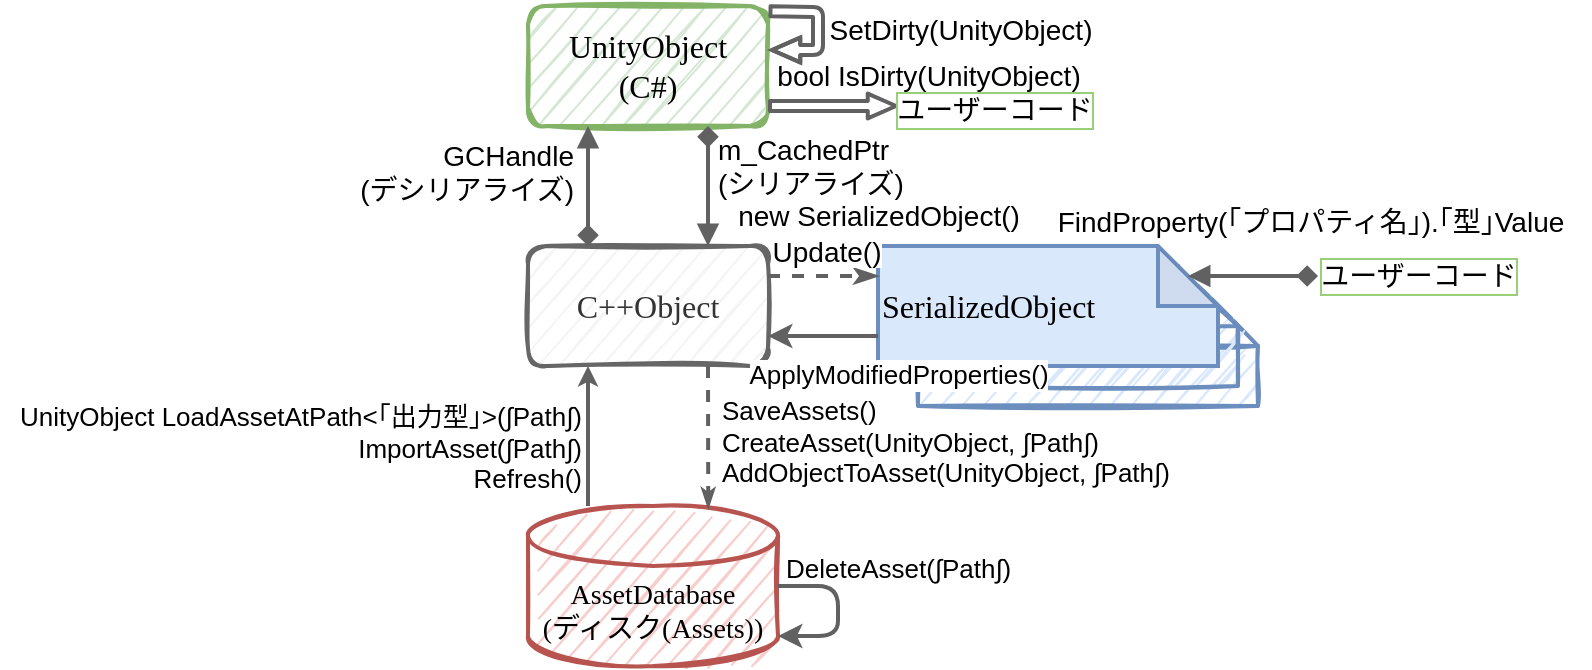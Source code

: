 <mxfile version="20.2.3" type="device" pages="3"><diagram id="c6NIqjE_sVigoFiQtTPQ" name="ページ1"><mxGraphModel dx="981" dy="597" grid="1" gridSize="10" guides="1" tooltips="1" connect="1" arrows="1" fold="1" page="1" pageScale="1" pageWidth="1169" pageHeight="827" math="0" shadow="0"><root><mxCell id="0"/><mxCell id="1" parent="0"/><mxCell id="6EML6F7lay4W3GNQfmNA-23" value="SerializedObject" style="shape=note;whiteSpace=wrap;html=1;backgroundOutline=1;darkOpacity=0.05;rounded=1;shadow=0;sketch=1;fontFamily=UD デジタル 教科書体 NK-B;fontSize=16;fontColor=default;strokeColor=#6c8ebf;strokeWidth=2;fillColor=#dae8fc;align=left;" vertex="1" parent="1"><mxGeometry x="720" y="270" width="170" height="60" as="geometry"/></mxCell><mxCell id="6EML6F7lay4W3GNQfmNA-22" value="SerializedObject" style="shape=note;whiteSpace=wrap;html=1;backgroundOutline=1;darkOpacity=0.05;rounded=1;shadow=0;sketch=1;fontFamily=UD デジタル 教科書体 NK-B;fontSize=16;fontColor=default;strokeColor=#6c8ebf;strokeWidth=2;fillColor=#dae8fc;align=left;" vertex="1" parent="1"><mxGeometry x="710" y="260" width="170" height="60" as="geometry"/></mxCell><mxCell id="6EML6F7lay4W3GNQfmNA-1" value="C++Object" style="rounded=1;whiteSpace=wrap;html=1;fillColor=#f5f5f5;strokeColor=#666666;sketch=1;strokeWidth=2;shadow=0;fontFamily=UD デジタル 教科書体 NK-B;fontSize=16;fontColor=#333333;" vertex="1" parent="1"><mxGeometry x="525" y="250" width="120" height="60" as="geometry"/></mxCell><mxCell id="6EML6F7lay4W3GNQfmNA-12" value="AssetDatabase&lt;br style=&quot;font-size: 14px;&quot;&gt;(ディスク(Assets))" style="shape=cylinder3;whiteSpace=wrap;html=1;boundedLbl=1;backgroundOutline=1;size=15;rounded=1;shadow=0;sketch=1;fontFamily=UD デジタル 教科書体 NK-B;fontSize=14;strokeColor=#b85450;strokeWidth=2;fillColor=#f8cecc;" vertex="1" parent="1"><mxGeometry x="525" y="380" width="125" height="80" as="geometry"/></mxCell><mxCell id="6EML6F7lay4W3GNQfmNA-13" value="&lt;div style=&quot;font-size: 15px;&quot;&gt;&lt;br&gt;&lt;/div&gt;" style="endArrow=classic;html=1;rounded=1;shadow=0;sketch=0;fontFamily=UD デジタル 教科書体 NK-B;fontSize=16;fontColor=default;strokeColor=#616161;strokeWidth=2;align=right;endSize=4.042;entryX=0.25;entryY=1;entryDx=0;entryDy=0;" edge="1" parent="1" target="6EML6F7lay4W3GNQfmNA-1"><mxGeometry width="50" height="50" relative="1" as="geometry"><mxPoint x="555" y="380" as="sourcePoint"/><mxPoint x="620" y="330" as="targetPoint"/></mxGeometry></mxCell><mxCell id="6EML6F7lay4W3GNQfmNA-15" value="UnityObject&lt;br&gt;(C#)" style="rounded=1;whiteSpace=wrap;html=1;sketch=1;strokeWidth=2;shadow=0;fontFamily=UD デジタル 教科書体 NK-B;fontSize=16;fillColor=#d5e8d4;strokeColor=#82b366;" vertex="1" parent="1"><mxGeometry x="525" y="130" width="120" height="60" as="geometry"/></mxCell><mxCell id="6EML6F7lay4W3GNQfmNA-17" value="" style="endArrow=classicThin;dashed=1;html=1;rounded=1;shadow=0;sketch=0;fontFamily=UD デジタル 教科書体 NK-B;fontSize=16;fontColor=default;strokeColor=#616161;strokeWidth=2;startArrow=none;startFill=0;endFill=1;align=center;endSize=4.042;entryX=0.721;entryY=0.013;entryDx=0;entryDy=0;entryPerimeter=0;exitX=0.75;exitY=1;exitDx=0;exitDy=0;" edge="1" parent="1" source="6EML6F7lay4W3GNQfmNA-1" target="6EML6F7lay4W3GNQfmNA-12"><mxGeometry width="50" height="50" relative="1" as="geometry"><mxPoint x="610" y="370" as="sourcePoint"/><mxPoint x="610" y="360" as="targetPoint"/></mxGeometry></mxCell><mxCell id="6EML6F7lay4W3GNQfmNA-20" value="" style="endArrow=block;html=1;rounded=1;shadow=0;sketch=0;fontFamily=UD デジタル 教科書体 NK-B;fontSize=14;fontColor=default;strokeColor=#616161;strokeWidth=2;startArrow=diamond;startFill=1;endFill=1;exitX=0.75;exitY=1;exitDx=0;exitDy=0;entryX=0.75;entryY=0;entryDx=0;entryDy=0;align=right;" edge="1" parent="1" source="6EML6F7lay4W3GNQfmNA-15" target="6EML6F7lay4W3GNQfmNA-1"><mxGeometry width="50" height="50" relative="1" as="geometry"><mxPoint x="555" y="190" as="sourcePoint"/><mxPoint x="555" y="250" as="targetPoint"/></mxGeometry></mxCell><mxCell id="6EML6F7lay4W3GNQfmNA-21" value="" style="endArrow=block;html=1;rounded=1;shadow=0;sketch=0;fontFamily=UD デジタル 教科書体 NK-B;fontSize=16;fontColor=default;strokeColor=#616161;strokeWidth=2;startArrow=diamond;startFill=1;endFill=1;exitX=0.25;exitY=0;exitDx=0;exitDy=0;entryX=0.25;entryY=1;entryDx=0;entryDy=0;align=left;" edge="1" parent="1" source="6EML6F7lay4W3GNQfmNA-1" target="6EML6F7lay4W3GNQfmNA-15"><mxGeometry y="-5" width="50" height="50" relative="1" as="geometry"><mxPoint x="670" y="230" as="sourcePoint"/><mxPoint x="720" y="180" as="targetPoint"/><mxPoint as="offset"/></mxGeometry></mxCell><mxCell id="6EML6F7lay4W3GNQfmNA-2" value="SerializedObject" style="shape=note;whiteSpace=wrap;html=1;backgroundOutline=1;darkOpacity=0.05;rounded=1;shadow=0;sketch=0;fontFamily=UD デジタル 教科書体 NK-B;fontSize=16;fontColor=default;strokeColor=#6c8ebf;strokeWidth=2;fillColor=#dae8fc;align=left;" vertex="1" parent="1"><mxGeometry x="700" y="250" width="170" height="60" as="geometry"/></mxCell><mxCell id="6EML6F7lay4W3GNQfmNA-11" value="&lt;font face=&quot;Helvetica&quot;&gt;ApplyModifiedProperties()&lt;/font&gt;" style="endArrow=classic;html=1;rounded=1;shadow=0;sketch=0;fontFamily=UD デジタル 教科書体 NK-B;fontSize=13;fontColor=default;strokeColor=#616161;strokeWidth=2;entryX=1;entryY=0.75;entryDx=0;entryDy=0;exitX=0;exitY=0.75;exitDx=0;exitDy=0;verticalAlign=top;" edge="1" parent="1" source="6EML6F7lay4W3GNQfmNA-2" target="6EML6F7lay4W3GNQfmNA-1"><mxGeometry x="-1" y="11" width="50" height="50" relative="1" as="geometry"><mxPoint x="660" y="370" as="sourcePoint"/><mxPoint x="710" y="320" as="targetPoint"/><mxPoint x="10" y="-6" as="offset"/></mxGeometry></mxCell><mxCell id="6EML6F7lay4W3GNQfmNA-9" value="" style="endArrow=classicThin;dashed=1;html=1;rounded=1;shadow=0;sketch=0;fontFamily=UD デジタル 教科書体 NK-B;fontSize=16;fontColor=default;strokeColor=#616161;strokeWidth=2;startArrow=none;startFill=0;endFill=1;exitX=1;exitY=0.25;exitDx=0;exitDy=0;entryX=0;entryY=0.25;entryDx=0;entryDy=0;verticalAlign=bottom;" edge="1" parent="1" source="6EML6F7lay4W3GNQfmNA-1" target="6EML6F7lay4W3GNQfmNA-2"><mxGeometry x="0.273" y="5" width="50" height="50" relative="1" as="geometry"><mxPoint x="640" y="230" as="sourcePoint"/><mxPoint x="690" y="180" as="targetPoint"/><mxPoint as="offset"/></mxGeometry></mxCell><mxCell id="6EML6F7lay4W3GNQfmNA-24" value="SaveAssets()&lt;br style=&quot;font-size: 13px;&quot;&gt;&lt;div style=&quot;&quot;&gt;&lt;span style=&quot;background-color: initial;&quot;&gt;CreateAsset(UnityObject,&amp;nbsp;&lt;/span&gt;&lt;span style=&quot;font-size: 13px; text-align: center; background-color: rgb(255, 255, 255);&quot;&gt;∫Path∫&lt;/span&gt;&lt;span style=&quot;font-size: 13px; background-color: initial;&quot;&gt;)&lt;/span&gt;&lt;/div&gt;&lt;div style=&quot;font-size: 13px;&quot;&gt;&lt;span style=&quot;background-color: initial; font-size: 13px;&quot;&gt;&lt;div style=&quot;font-size: 13px;&quot;&gt;&lt;span style=&quot;background-color: initial; font-size: 13px;&quot;&gt;AddObjectToAsset(&lt;/span&gt;UnityObject&lt;span style=&quot;background-color: initial; font-size: 13px;&quot;&gt;,&amp;nbsp;&lt;/span&gt;&lt;span style=&quot;text-align: center; background-color: rgb(255, 255, 255);&quot;&gt;∫Path∫&lt;/span&gt;&lt;span style=&quot;background-color: initial; font-size: 13px;&quot;&gt;)&lt;/span&gt;&lt;br style=&quot;font-size: 13px;&quot;&gt;&lt;/div&gt;&lt;/span&gt;&lt;/div&gt;" style="text;html=1;align=left;verticalAlign=middle;resizable=0;points=[];autosize=1;strokeColor=none;fillColor=none;fontSize=13;fontFamily=Helvetica;" vertex="1" parent="1"><mxGeometry x="620" y="318" width="250" height="60" as="geometry"/></mxCell><mxCell id="6EML6F7lay4W3GNQfmNA-26" value="&lt;span style=&quot;background-color: rgb(255, 255, 255);&quot;&gt;&lt;font&gt;UnityObject&amp;nbsp;LoadAssetAtPath&amp;lt;｢出力型｣&amp;gt;(∫Path∫)&lt;/font&gt;&lt;br&gt;&lt;div style=&quot;text-align: right;&quot;&gt;&lt;span style=&quot;&quot;&gt;ImportAsset(&lt;/span&gt;&lt;span style=&quot;text-align: center;&quot;&gt;∫Path∫&lt;/span&gt;&lt;span style=&quot;&quot;&gt;)&lt;/span&gt;&lt;/div&gt;&lt;div style=&quot;text-align: right;&quot;&gt;&lt;font&gt;Refresh()&lt;/font&gt;&lt;br&gt;&lt;/div&gt;&lt;/span&gt;" style="text;html=1;align=center;verticalAlign=middle;resizable=0;points=[];autosize=1;strokeColor=none;fillColor=none;fontSize=13;fontFamily=Helvetica;" vertex="1" parent="1"><mxGeometry x="261" y="321" width="300" height="60" as="geometry"/></mxCell><mxCell id="6EML6F7lay4W3GNQfmNA-28" value="new SerializedObject()" style="text;html=1;align=center;verticalAlign=middle;resizable=0;points=[];autosize=1;strokeColor=none;fillColor=none;fontSize=14;" vertex="1" parent="1"><mxGeometry x="620" y="220" width="160" height="30" as="geometry"/></mxCell><mxCell id="6EML6F7lay4W3GNQfmNA-29" value="&lt;div style=&quot;text-align: left;&quot;&gt;&lt;br&gt;&lt;/div&gt;" style="text;html=1;align=center;verticalAlign=middle;resizable=0;points=[];autosize=1;strokeColor=none;fillColor=none;fontSize=13;" vertex="1" parent="1"><mxGeometry x="657" y="197" width="20" height="30" as="geometry"/></mxCell><mxCell id="6EML6F7lay4W3GNQfmNA-30" value="&lt;div&gt;&lt;span style=&quot;font-size: 14px; background-color: rgb(255, 255, 255);&quot;&gt;GCHandle&lt;/span&gt;&lt;/div&gt;&lt;div&gt;&lt;span style=&quot;font-size: 14px; background-color: rgb(255, 255, 255);&quot;&gt;(デシリアライズ)&lt;/span&gt;&lt;/div&gt;" style="text;html=1;align=right;verticalAlign=middle;resizable=0;points=[];autosize=1;strokeColor=none;fillColor=none;fontSize=13;" vertex="1" parent="1"><mxGeometry x="419" y="188" width="130" height="50" as="geometry"/></mxCell><mxCell id="w2T8jXhARkYugxE6Lud1-1" value="" style="shape=flexArrow;endArrow=classic;html=1;rounded=1;shadow=0;sketch=0;fontFamily=UD デジタル 教科書体 NK-B;fontSize=16;fontColor=default;strokeColor=#616161;strokeWidth=2;width=4;endWidth=5.44;endSize=4.042;exitX=1.002;exitY=0.094;exitDx=0;exitDy=0;exitPerimeter=0;" edge="1" parent="1"><mxGeometry width="50" height="50" relative="1" as="geometry"><mxPoint x="645.24" y="132.64" as="sourcePoint"/><mxPoint x="646" y="152" as="targetPoint"/><Array as="points"><mxPoint x="670" y="133"/><mxPoint x="670" y="140"/><mxPoint x="670" y="152"/></Array></mxGeometry></mxCell><mxCell id="w2T8jXhARkYugxE6Lud1-2" value="" style="shape=flexArrow;endArrow=classic;html=1;rounded=1;shadow=0;sketch=0;fontFamily=UD デジタル 教科書体 NK-B;fontSize=16;fontColor=default;strokeColor=#616161;strokeWidth=2;width=4;endWidth=5.44;endSize=4.042;" edge="1" parent="1"><mxGeometry width="50" height="50" relative="1" as="geometry"><mxPoint x="645" y="180" as="sourcePoint"/><mxPoint x="710" y="180" as="targetPoint"/></mxGeometry></mxCell><mxCell id="w2T8jXhARkYugxE6Lud1-3" value="SetDirty(UnityObject)" style="text;html=1;align=center;verticalAlign=middle;resizable=0;points=[];autosize=1;strokeColor=none;fillColor=none;fontSize=14;fontFamily=Helvetica;" vertex="1" parent="1"><mxGeometry x="666" y="127" width="150" height="30" as="geometry"/></mxCell><mxCell id="w2T8jXhARkYugxE6Lud1-4" value="bool IsDirty(UnityObject)" style="text;html=1;align=center;verticalAlign=middle;resizable=0;points=[];autosize=1;strokeColor=none;fillColor=none;fontSize=14;fontFamily=Helvetica;" vertex="1" parent="1"><mxGeometry x="635" y="150" width="180" height="30" as="geometry"/></mxCell><mxCell id="ZNqP33EgDcV8JT8RGBCx-4" value="DeleteAsset(∫Path∫)" style="text;html=1;align=left;verticalAlign=middle;resizable=0;points=[];autosize=1;strokeColor=none;fillColor=none;fontSize=13;" vertex="1" parent="1"><mxGeometry x="652" y="396" width="140" height="30" as="geometry"/></mxCell><mxCell id="NT6T8mg3SV_GGDoDUuFT-1" value="" style="endArrow=classic;html=1;rounded=1;shadow=0;sketch=0;fontFamily=UD デジタル 教科書体 NK-B;fontSize=16;fontColor=default;strokeColor=#616161;strokeWidth=2;exitX=1;exitY=0.5;exitDx=0;exitDy=0;exitPerimeter=0;entryX=1;entryY=1;entryDx=0;entryDy=-15;entryPerimeter=0;" edge="1" parent="1" source="6EML6F7lay4W3GNQfmNA-12" target="6EML6F7lay4W3GNQfmNA-12"><mxGeometry width="50" height="50" relative="1" as="geometry"><mxPoint x="670" y="440" as="sourcePoint"/><mxPoint x="717" y="429" as="targetPoint"/><Array as="points"><mxPoint x="680" y="420"/><mxPoint x="680" y="445"/></Array></mxGeometry></mxCell><mxCell id="IBRJNngzeIxI5tIAGh_u-2" value="&lt;div&gt;m_CachedPtr&lt;/div&gt;&lt;div&gt;(シリアライズ)&lt;/div&gt;" style="text;html=1;align=left;verticalAlign=middle;resizable=0;points=[];autosize=1;strokeColor=none;fillColor=none;fontSize=14;fontFamily=Helvetica;" vertex="1" parent="1"><mxGeometry x="618" y="185" width="120" height="50" as="geometry"/></mxCell><mxCell id="zIZ6F55B1Vel8X0IaMk2-1" value="&lt;font face=&quot;Helvetica&quot;&gt;FindProperty(&lt;/font&gt;｢&lt;font face=&quot;Helvetica&quot;&gt;プロパティ名｣).｢型｣Value&lt;/font&gt;" style="text;html=1;align=center;verticalAlign=middle;resizable=0;points=[];autosize=1;strokeColor=none;fillColor=none;fontSize=14;fontFamily=Helvetica;" vertex="1" parent="1"><mxGeometry x="776" y="223" width="280" height="30" as="geometry"/></mxCell><mxCell id="TMG1zv9816qnPeaZgp8S-1" value="&lt;span style=&quot;background-color: rgb(255, 255, 255);&quot;&gt;Update()&lt;/span&gt;" style="text;html=1;align=center;verticalAlign=middle;resizable=0;points=[];autosize=1;strokeColor=none;fillColor=none;fontSize=14;fontFamily=Helvetica;" vertex="1" parent="1"><mxGeometry x="634" y="238" width="80" height="30" as="geometry"/></mxCell><mxCell id="Amkylg2q_ap-TSb2x-no-1" value="ユーザーコード" style="text;html=1;align=center;verticalAlign=middle;resizable=0;points=[];autosize=1;strokeColor=none;fillColor=none;fontSize=14;fontFamily=Helvetica;labelBorderColor=#97D077;" vertex="1" parent="1"><mxGeometry x="698" y="167" width="120" height="30" as="geometry"/></mxCell><mxCell id="NCZ1qnEBkbIRSNDi8B4_-1" value="" style="endArrow=block;html=1;rounded=1;shadow=0;sketch=0;fontFamily=UD デジタル 教科書体 NK-B;fontSize=16;fontColor=default;strokeColor=#616161;strokeWidth=2;startArrow=diamond;startFill=1;endFill=1;entryX=0;entryY=0;entryDx=155;entryDy=15;entryPerimeter=0;exitX=0;exitY=0;exitDx=155;exitDy=15;exitPerimeter=0;" edge="1" parent="1" target="6EML6F7lay4W3GNQfmNA-2"><mxGeometry width="50" height="50" relative="1" as="geometry"><mxPoint x="920" y="265" as="sourcePoint"/><mxPoint x="860" y="197" as="targetPoint"/></mxGeometry></mxCell><mxCell id="NCZ1qnEBkbIRSNDi8B4_-2" value="ユーザーコード" style="text;html=1;align=center;verticalAlign=middle;resizable=0;points=[];autosize=1;strokeColor=none;fillColor=none;fontSize=14;fontFamily=Helvetica;labelBorderColor=#97D077;" vertex="1" parent="1"><mxGeometry x="910" y="250" width="120" height="30" as="geometry"/></mxCell></root></mxGraphModel></diagram><diagram id="T8elVX7a3GXly9Jt6GNA" name="ページ2"><mxGraphModel dx="981" dy="597" grid="1" gridSize="10" guides="1" tooltips="1" connect="1" arrows="1" fold="1" page="1" pageScale="1" pageWidth="1169" pageHeight="827" background="#ffffff" math="0" shadow="0"><root><mxCell id="0"/><mxCell id="1" parent="0"/><mxCell id="shUM1A09oxsgQCAWbM6A-1" value="&lt;font style=&quot;font-size: 16px;&quot;&gt;シーン&lt;br&gt;ファイル&lt;br&gt;(.unity)&lt;/font&gt;" style="shape=note;whiteSpace=wrap;html=1;backgroundOutline=1;darkOpacity=0.05;rounded=1;shadow=0;sketch=1;fontFamily=UD デジタル 教科書体 NK-B;fontSize=16;strokeColor=#b85450;strokeWidth=2;fillColor=#f8cecc;glass=0;verticalAlign=middle;spacingTop=17;" vertex="1" parent="1"><mxGeometry x="545" y="430" width="80" height="100" as="geometry"/></mxCell><mxCell id="FV1ljXI_1ZtyeHGXL19d-4" value="" style="endArrow=classicThin;dashed=1;html=1;rounded=1;shadow=0;sketch=0;fontFamily=UD デジタル 教科書体 NK-B;fontSize=16;fontColor=default;strokeColor=#616161;strokeWidth=2;startArrow=none;startFill=0;endFill=1;align=center;endSize=4.042;" edge="1" parent="1"><mxGeometry width="50" height="50" relative="1" as="geometry"><mxPoint x="550" y="430" as="sourcePoint"/><mxPoint x="550" y="360" as="targetPoint"/><Array as="points"><mxPoint x="550" y="390"/></Array></mxGeometry></mxCell><mxCell id="FV1ljXI_1ZtyeHGXL19d-7" value="LoadScene(∫Scene∫, LoadSceneMode)" style="text;html=1;align=center;verticalAlign=middle;resizable=0;points=[];autosize=1;strokeColor=none;fillColor=none;fontSize=14;" vertex="1" parent="1"><mxGeometry x="295" y="379" width="260" height="30" as="geometry"/></mxCell><mxCell id="FV1ljXI_1ZtyeHGXL19d-8" value="SaveScene(Scene)" style="text;html=1;align=center;verticalAlign=middle;resizable=0;points=[];autosize=1;strokeColor=none;fillColor=none;fontSize=14;" vertex="1" parent="1"><mxGeometry x="588" y="381" width="140" height="30" as="geometry"/></mxCell><mxCell id="Dmr-94I1uHrC3Z1MQAZY-2" value="SceneManagement" style="swimlane;rounded=1;shadow=0;sketch=1;fontFamily=UD デジタル 教科書体 NK-B;fontSize=16;strokeColor=#9673a6;strokeWidth=2;fillColor=#e1d5e7;html=1;" vertex="1" parent="1"><mxGeometry x="450" y="190" width="240" height="170" as="geometry"><mxRectangle x="460" y="220" width="120" height="30" as="alternateBounds"/></mxGeometry></mxCell><mxCell id="NYv5dSd-YQqKQFg8XLPM-5" value="" style="group" vertex="1" connectable="0" parent="Dmr-94I1uHrC3Z1MQAZY-2"><mxGeometry x="10" y="30" width="220" height="130" as="geometry"/></mxCell><mxCell id="NYv5dSd-YQqKQFg8XLPM-3" value="" style="swimlane;rounded=1;shadow=0;sketch=1;fontFamily=UD デジタル 教科書体 NK-B;fontSize=16;strokeColor=#6c8ebf;strokeWidth=2;fillColor=#dae8fc;html=1;" vertex="1" parent="NYv5dSd-YQqKQFg8XLPM-5"><mxGeometry x="20" y="20" width="200" height="110" as="geometry"/></mxCell><mxCell id="NYv5dSd-YQqKQFg8XLPM-2" value="" style="swimlane;rounded=1;shadow=0;sketch=1;fontFamily=UD デジタル 教科書体 NK-B;fontSize=16;strokeColor=#6c8ebf;strokeWidth=2;fillColor=#dae8fc;html=1;" vertex="1" parent="NYv5dSd-YQqKQFg8XLPM-5"><mxGeometry x="10" y="10" width="200" height="110" as="geometry"/></mxCell><mxCell id="FV1ljXI_1ZtyeHGXL19d-9" value="Scene(Struct)" style="swimlane;rounded=1;shadow=0;sketch=0;fontFamily=UD デジタル 教科書体 NK-B;fontSize=16;strokeColor=#6c8ebf;strokeWidth=2;fillColor=#dae8fc;html=1;" vertex="1" parent="NYv5dSd-YQqKQFg8XLPM-5"><mxGeometry width="200" height="110" as="geometry"><mxRectangle x="470" y="250" width="90" height="30" as="alternateBounds"/></mxGeometry></mxCell><mxCell id="FV1ljXI_1ZtyeHGXL19d-12" value="" style="group" vertex="1" connectable="0" parent="FV1ljXI_1ZtyeHGXL19d-9"><mxGeometry x="30" y="27" width="140" height="80" as="geometry"/></mxCell><mxCell id="FV1ljXI_1ZtyeHGXL19d-11" value="" style="rounded=1;whiteSpace=wrap;html=1;fillColor=#d5e8d4;strokeColor=#82b366;sketch=1;strokeWidth=2;shadow=0;fontFamily=UD デジタル 教科書体 NK-B;fontSize=16;glass=0;" vertex="1" parent="FV1ljXI_1ZtyeHGXL19d-12"><mxGeometry x="20" y="20" width="120" height="60" as="geometry"/></mxCell><mxCell id="FV1ljXI_1ZtyeHGXL19d-10" value="UnityObject" style="rounded=1;whiteSpace=wrap;html=1;fillColor=#d5e8d4;strokeColor=#82b366;sketch=1;strokeWidth=2;shadow=0;fontFamily=UD デジタル 教科書体 NK-B;fontSize=16;glass=0;" vertex="1" parent="FV1ljXI_1ZtyeHGXL19d-12"><mxGeometry x="10" y="10" width="120" height="60" as="geometry"/></mxCell><mxCell id="FV1ljXI_1ZtyeHGXL19d-1" value="&lt;font style=&quot;font-size: 14px;&quot;&gt;UnityObject&lt;br&gt;(GameObject)&lt;br&gt;(Component)&lt;/font&gt;" style="rounded=1;whiteSpace=wrap;html=1;fillColor=#d5e8d4;strokeColor=#82b366;sketch=0;strokeWidth=2;shadow=0;fontFamily=UD デジタル 教科書体 NK-B;fontSize=16;glass=0;" vertex="1" parent="FV1ljXI_1ZtyeHGXL19d-12"><mxGeometry width="120" height="60" as="geometry"/></mxCell><mxCell id="Dmr-94I1uHrC3Z1MQAZY-4" value="" style="endArrow=classic;html=1;rounded=1;shadow=0;sketch=0;fontFamily=UD デジタル 教科書体 NK-B;fontSize=16;fontColor=default;strokeColor=#616161;strokeWidth=2;entryX=0;entryY=0;entryDx=50;entryDy=0;entryPerimeter=0;" edge="1" parent="1" target="shUM1A09oxsgQCAWbM6A-1"><mxGeometry width="50" height="50" relative="1" as="geometry"><mxPoint x="595" y="360" as="sourcePoint"/><mxPoint x="640" y="360" as="targetPoint"/></mxGeometry></mxCell><mxCell id="fklw8USQf8i1uzNStBR8-1" value="ユーザーコード" style="text;html=1;align=center;verticalAlign=middle;resizable=0;points=[];autosize=1;strokeColor=none;fillColor=none;fontSize=14;fontFamily=Helvetica;labelBorderColor=#97D077;" vertex="1" parent="1"><mxGeometry x="742" y="338" width="120" height="30" as="geometry"/></mxCell><mxCell id="QbK7uPb-lCceQ_EKQeKq-1" value="UnloadSceneAsync(⟪∫Scene∫¦Scene⟫)" style="text;html=1;align=center;verticalAlign=middle;resizable=0;points=[];autosize=1;strokeColor=none;fillColor=none;fontSize=14;" vertex="1" parent="1"><mxGeometry x="684" y="255" width="260" height="30" as="geometry"/></mxCell><mxCell id="VxZna_LaKo5_QuLzrlJ--2" value="" style="endArrow=classicThin;dashed=1;html=1;rounded=1;shadow=0;sketch=0;fontFamily=UD デジタル 教科書体 NK-B;fontSize=16;fontColor=default;strokeColor=#616161;strokeWidth=2;startArrow=none;startFill=0;endFill=1;align=center;endSize=4.042;" edge="1" parent="1"><mxGeometry width="50" height="50" relative="1" as="geometry"><mxPoint x="690" y="350" as="sourcePoint"/><mxPoint x="753" y="350" as="targetPoint"/></mxGeometry></mxCell><mxCell id="VxZna_LaKo5_QuLzrlJ--3" value="Scene GetActiveScene()" style="text;html=1;align=center;verticalAlign=middle;resizable=0;points=[];autosize=1;strokeColor=none;fillColor=none;fontSize=14;" vertex="1" parent="1"><mxGeometry x="680" y="320" width="180" height="30" as="geometry"/></mxCell><mxCell id="Dmr-94I1uHrC3Z1MQAZY-5" value="" style="endArrow=classic;html=1;rounded=1;shadow=0;sketch=0;fontFamily=UD デジタル 教科書体 NK-B;fontSize=16;fontColor=default;strokeColor=#616161;strokeWidth=2;" edge="1" parent="1"><mxGeometry width="50" height="50" relative="1" as="geometry"><mxPoint x="690" y="280" as="sourcePoint"/><mxPoint x="690" y="320" as="targetPoint"/><Array as="points"><mxPoint x="733" y="280"/><mxPoint x="733" y="300"/><mxPoint x="733" y="320"/></Array></mxGeometry></mxCell></root></mxGraphModel></diagram><diagram id="m44NqTCqBUOtksfsIvJv" name="ページ3"><mxGraphModel dx="813" dy="494" grid="1" gridSize="10" guides="1" tooltips="1" connect="1" arrows="1" fold="1" page="1" pageScale="1" pageWidth="1169" pageHeight="827" math="0" shadow="0"><root><mxCell id="0"/><mxCell id="1" parent="0"/><mxCell id="G_K8r1eu_0g_85risVWN-1" value="クラスの概念に基づいて&lt;br&gt;対象を決めるそこから&lt;br&gt;射がReadかWriteか決まる&lt;br&gt;対象がない場合は外部操作" style="text;html=1;align=center;verticalAlign=middle;resizable=0;points=[];autosize=1;strokeColor=none;fillColor=none;fontSize=14;fontFamily=Helvetica;" vertex="1" parent="1"><mxGeometry x="70" y="60" width="190" height="80" as="geometry"/></mxCell><mxCell id="aAv9YEdvWO_3CF1x7dk7-2" value="" style="endArrow=classic;html=1;rounded=1;shadow=0;sketch=0;fontFamily=UD デジタル 教科書体 NK-B;fontSize=16;fontColor=default;strokeColor=#616161;strokeWidth=2;" edge="1" parent="1"><mxGeometry width="50" height="50" relative="1" as="geometry"><mxPoint x="318" y="131" as="sourcePoint"/><mxPoint x="318" y="71" as="targetPoint"/></mxGeometry></mxCell><mxCell id="aAv9YEdvWO_3CF1x7dk7-3" value="" style="endArrow=classicThin;dashed=1;html=1;rounded=1;shadow=0;sketch=0;fontFamily=UD デジタル 教科書体 NK-B;fontSize=16;fontColor=default;strokeColor=#616161;strokeWidth=2;startArrow=none;startFill=0;endFill=1;" edge="1" parent="1"><mxGeometry width="50" height="50" relative="1" as="geometry"><mxPoint x="300" y="70" as="sourcePoint"/><mxPoint x="300" y="130" as="targetPoint"/></mxGeometry></mxCell><mxCell id="aAv9YEdvWO_3CF1x7dk7-5" value="1" style="text;html=1;align=center;verticalAlign=middle;resizable=0;points=[];autosize=1;strokeColor=none;fillColor=none;fontSize=14;fontFamily=Helvetica;fontColor=#FFBE0D;" vertex="1" parent="1"><mxGeometry x="294" y="111" width="30" height="30" as="geometry"/></mxCell><mxCell id="aAv9YEdvWO_3CF1x7dk7-6" value="2" style="text;html=1;align=center;verticalAlign=middle;resizable=0;points=[];autosize=1;strokeColor=none;fillColor=none;fontSize=14;fontFamily=Helvetica;fontColor=#FFBE0D;" vertex="1" parent="1"><mxGeometry x="310" y="111" width="30" height="30" as="geometry"/></mxCell><mxCell id="aAv9YEdvWO_3CF1x7dk7-7" value="&lt;font color=&quot;#303030&quot;&gt;Func()&lt;/font&gt;" style="text;html=1;align=center;verticalAlign=middle;resizable=0;points=[];autosize=1;strokeColor=none;fillColor=none;fontSize=14;fontFamily=Helvetica;fontColor=#FFBE0D;" vertex="1" parent="1"><mxGeometry x="342" y="90" width="60" height="30" as="geometry"/></mxCell><mxCell id="aAv9YEdvWO_3CF1x7dk7-8" value="[1,2]" style="text;html=1;align=center;verticalAlign=middle;resizable=0;points=[];autosize=1;strokeColor=none;fillColor=none;fontSize=14;fontFamily=Helvetica;fontColor=#FFBE0D;" vertex="1" parent="1"><mxGeometry x="309" y="90" width="50" height="30" as="geometry"/></mxCell><mxCell id="aXJZZpgUQYvZrnP8bQRH-1" value="" style="shape=flexArrow;endArrow=classic;html=1;rounded=1;shadow=0;sketch=0;fontFamily=UD デジタル 教科書体 NK-B;fontSize=16;fontColor=default;strokeColor=#616161;strokeWidth=2;width=4;endWidth=5.44;endSize=4.042;exitX=1.002;exitY=0.094;exitDx=0;exitDy=0;exitPerimeter=0;" edge="1" parent="1"><mxGeometry width="50" height="50" relative="1" as="geometry"><mxPoint x="402.0" y="111.0" as="sourcePoint"/><mxPoint x="402.76" y="130.36" as="targetPoint"/><Array as="points"><mxPoint x="426.76" y="111.36"/><mxPoint x="426.76" y="118.36"/><mxPoint x="426.76" y="130.36"/></Array></mxGeometry></mxCell><mxCell id="aXJZZpgUQYvZrnP8bQRH-2" value="&lt;font color=&quot;#000000&quot;&gt;更新&lt;/font&gt;" style="text;html=1;align=center;verticalAlign=middle;resizable=0;points=[];autosize=1;strokeColor=none;fillColor=none;fontSize=14;fontFamily=Helvetica;fontColor=#303030;" vertex="1" parent="1"><mxGeometry x="421" y="105" width="50" height="30" as="geometry"/></mxCell><mxCell id="2H3zFGiqZjZgAVMTezCE-1" value="アクセス(矢印)の明記" style="text;html=1;align=left;verticalAlign=middle;resizable=0;points=[];autosize=1;strokeColor=none;fillColor=none;fontSize=14;fontFamily=Helvetica;fontColor=#000000;" vertex="1" parent="1"><mxGeometry x="329" y="74" width="160" height="30" as="geometry"/></mxCell><mxCell id="qMENdHE3kslYetSPXcqt-1" value="Func()" style="text;html=1;align=center;verticalAlign=middle;resizable=0;points=[];autosize=1;strokeColor=none;fillColor=none;fontSize=14;fontFamily=Helvetica;fontColor=#000000;" vertex="1" parent="1"><mxGeometry x="481" y="65" width="60" height="30" as="geometry"/></mxCell><mxCell id="qMENdHE3kslYetSPXcqt-2" value="" style="endArrow=classic;html=1;rounded=1;shadow=0;sketch=0;fontFamily=UD デジタル 教科書体 NK-B;fontSize=16;fontColor=default;strokeColor=#616161;strokeWidth=2;" edge="1" parent="1"><mxGeometry width="50" height="50" relative="1" as="geometry"><mxPoint x="521" y="74" as="sourcePoint"/><mxPoint x="561" y="20" as="targetPoint"/></mxGeometry></mxCell><mxCell id="qMENdHE3kslYetSPXcqt-3" value="" style="endArrow=classicThin;dashed=1;html=1;rounded=1;shadow=0;sketch=0;fontFamily=UD デジタル 教科書体 NK-B;fontSize=16;fontColor=default;strokeColor=#616161;strokeWidth=2;startArrow=none;startFill=0;endFill=1;" edge="1" parent="1"><mxGeometry width="50" height="50" relative="1" as="geometry"><mxPoint x="471" y="14" as="sourcePoint"/><mxPoint x="501" y="74.0" as="targetPoint"/></mxGeometry></mxCell><mxCell id="qMENdHE3kslYetSPXcqt-4" value="" style="endArrow=oval;html=1;rounded=1;shadow=0;sketch=0;fontFamily=UD デジタル 教科書体 NK-B;fontSize=16;fontColor=default;strokeColor=#616161;strokeWidth=2;endFill=0;" edge="1" parent="1"><mxGeometry width="50" height="50" relative="1" as="geometry"><mxPoint x="510" y="110" as="sourcePoint"/><mxPoint x="510" y="90" as="targetPoint"/></mxGeometry></mxCell><mxCell id="qMENdHE3kslYetSPXcqt-5" value="クラス" style="text;html=1;align=center;verticalAlign=middle;resizable=0;points=[];autosize=1;strokeColor=none;fillColor=none;fontSize=14;fontFamily=Helvetica;fontColor=#000000;labelBorderColor=default;" vertex="1" parent="1"><mxGeometry x="476" y="105" width="70" height="30" as="geometry"/></mxCell><mxCell id="qMENdHE3kslYetSPXcqt-6" value="こっちの方がいいかも→" style="text;html=1;align=left;verticalAlign=middle;resizable=0;points=[];autosize=1;strokeColor=none;fillColor=none;fontSize=14;fontFamily=Helvetica;fontColor=#000000;" vertex="1" parent="1"><mxGeometry x="333" y="60" width="180" height="30" as="geometry"/></mxCell><mxCell id="ipSp7r-e5FdYxkU_7ngT-1" value="Unity" style="rounded=1;whiteSpace=wrap;html=1;sketch=1;strokeWidth=2;shadow=0;fontFamily=UD デジタル 教科書体 NK-B;fontSize=16;labelBorderColor=none;" vertex="1" parent="1"><mxGeometry x="550" y="75" width="120" height="60" as="geometry"/></mxCell><mxCell id="kbsyTKp6nWEEK4iXwJ2R-7" value="" style="group" vertex="1" connectable="0" parent="1"><mxGeometry x="80" y="150" width="356" height="117" as="geometry"/></mxCell><mxCell id="kbsyTKp6nWEEK4iXwJ2R-1" value="SerializedObject" style="shape=note;whiteSpace=wrap;html=1;backgroundOutline=1;darkOpacity=0.05;rounded=1;shadow=0;sketch=0;fontFamily=UD デジタル 教科書体 NK-B;fontSize=16;fontColor=default;strokeColor=#6c8ebf;strokeWidth=2;fillColor=#dae8fc;align=left;" vertex="1" parent="kbsyTKp6nWEEK4iXwJ2R-7"><mxGeometry y="27" width="170" height="60" as="geometry"/></mxCell><mxCell id="kbsyTKp6nWEEK4iXwJ2R-6" value="" style="group" vertex="1" connectable="0" parent="kbsyTKp6nWEEK4iXwJ2R-7"><mxGeometry x="76" width="280" height="117" as="geometry"/></mxCell><mxCell id="kbsyTKp6nWEEK4iXwJ2R-2" value="&lt;font face=&quot;Helvetica&quot;&gt;FindProperty(&lt;/font&gt;｢&lt;font face=&quot;Helvetica&quot;&gt;プロパティ名｣).｢型｣Value&lt;/font&gt;" style="text;html=1;align=center;verticalAlign=middle;resizable=0;points=[];autosize=1;strokeColor=none;fillColor=none;fontSize=14;fontFamily=Helvetica;" vertex="1" parent="kbsyTKp6nWEEK4iXwJ2R-6"><mxGeometry width="280" height="30" as="geometry"/></mxCell><mxCell id="kbsyTKp6nWEEK4iXwJ2R-3" value="" style="endArrow=block;html=1;rounded=1;shadow=0;sketch=0;fontFamily=UD デジタル 教科書体 NK-B;fontSize=16;fontColor=default;strokeColor=#616161;strokeWidth=2;startArrow=diamond;startFill=1;endFill=1;entryX=0;entryY=0;entryDx=155;entryDy=15;entryPerimeter=0;exitX=0;exitY=0;exitDx=155;exitDy=15;exitPerimeter=0;" edge="1" parent="kbsyTKp6nWEEK4iXwJ2R-6" target="kbsyTKp6nWEEK4iXwJ2R-1"><mxGeometry width="50" height="50" relative="1" as="geometry"><mxPoint x="144" y="42.0" as="sourcePoint"/><mxPoint x="84" y="-26" as="targetPoint"/></mxGeometry></mxCell><mxCell id="kbsyTKp6nWEEK4iXwJ2R-4" value="ユーザーコード" style="text;html=1;align=center;verticalAlign=middle;resizable=0;points=[];autosize=1;strokeColor=none;fillColor=none;fontSize=14;fontFamily=Helvetica;labelBorderColor=#97D077;" vertex="1" parent="kbsyTKp6nWEEK4iXwJ2R-6"><mxGeometry x="134" y="27" width="120" height="30" as="geometry"/></mxCell><mxCell id="kbsyTKp6nWEEK4iXwJ2R-5" value="クライアントからの&lt;br&gt;操作はRead/Writeが&lt;br&gt;逆になる" style="text;html=1;align=left;verticalAlign=middle;resizable=0;points=[];autosize=1;strokeColor=none;fillColor=none;fontSize=14;fontFamily=Helvetica;fontColor=#000000;" vertex="1" parent="kbsyTKp6nWEEK4iXwJ2R-6"><mxGeometry x="130" y="57" width="150" height="60" as="geometry"/></mxCell><mxCell id="DCQ3RJU0Ql5VlV0zDTpN-1" value="" style="shape=flexArrow;endArrow=classic;html=1;rounded=1;shadow=0;sketch=0;fontFamily=UD デジタル 教科書体 NK-B;fontSize=16;fontColor=default;strokeColor=#616161;strokeWidth=2;width=4;endWidth=5.44;endSize=4.042;" edge="1" parent="1"><mxGeometry width="50" height="50" relative="1" as="geometry"><mxPoint x="548.5" y="190" as="sourcePoint"/><mxPoint x="473.5" y="190.5" as="targetPoint"/></mxGeometry></mxCell><mxCell id="DCQ3RJU0Ql5VlV0zDTpN-2" value="ユーザーコード" style="text;html=1;align=center;verticalAlign=middle;resizable=0;points=[];autosize=1;strokeColor=none;fillColor=none;fontSize=14;fontFamily=Helvetica;labelBorderColor=#97D077;" vertex="1" parent="1"><mxGeometry x="541" y="174" width="120" height="30" as="geometry"/></mxCell><mxCell id="DCQ3RJU0Ql5VlV0zDTpN-3" value="ク&lt;br&gt;ラ&lt;br&gt;ス" style="text;html=1;align=center;verticalAlign=middle;resizable=0;points=[];autosize=1;strokeColor=none;fillColor=none;fontSize=14;fontFamily=Helvetica;fontColor=#000000;labelBorderColor=default;" vertex="1" parent="1"><mxGeometry x="441" y="178.5" width="40" height="60" as="geometry"/></mxCell><mxCell id="DCQ3RJU0Ql5VlV0zDTpN-4" value="" style="shape=flexArrow;endArrow=classic;html=1;rounded=1;shadow=0;sketch=0;fontFamily=UD デジタル 教科書体 NK-B;fontSize=16;fontColor=default;strokeColor=#616161;strokeWidth=2;width=4;endWidth=5.44;endSize=4.042;" edge="1" parent="1"><mxGeometry width="50" height="50" relative="1" as="geometry"><mxPoint x="473.5" y="220.5" as="sourcePoint"/><mxPoint x="548.5" y="220.0" as="targetPoint"/></mxGeometry></mxCell><mxCell id="DCQ3RJU0Ql5VlV0zDTpN-5" value="ユーザーコード" style="text;html=1;align=center;verticalAlign=middle;resizable=0;points=[];autosize=1;strokeColor=none;fillColor=none;fontSize=14;fontFamily=Helvetica;labelBorderColor=#97D077;" vertex="1" parent="1"><mxGeometry x="541" y="204" width="120" height="30" as="geometry"/></mxCell><mxCell id="DCQ3RJU0Ql5VlV0zDTpN-6" value="Read" style="text;html=1;align=center;verticalAlign=middle;resizable=0;points=[];autosize=1;strokeColor=none;fillColor=none;fontSize=14;fontFamily=Helvetica;fontColor=#000000;" vertex="1" parent="1"><mxGeometry x="476" y="195" width="60" height="30" as="geometry"/></mxCell><mxCell id="DCQ3RJU0Ql5VlV0zDTpN-7" value="Write" style="text;html=1;align=center;verticalAlign=middle;resizable=0;points=[];autosize=1;strokeColor=none;fillColor=none;fontSize=14;fontFamily=Helvetica;fontColor=#000000;" vertex="1" parent="1"><mxGeometry x="481" y="165" width="60" height="30" as="geometry"/></mxCell><mxCell id="88yg5sVo7150qV46s-6X-3" value="" style="group" vertex="1" connectable="0" parent="1"><mxGeometry x="592" y="8" width="3" height="60" as="geometry"/></mxCell><mxCell id="88yg5sVo7150qV46s-6X-1" value="" style="endArrow=classic;html=1;rounded=1;shadow=0;sketch=0;fontFamily=UD デジタル 教科書体 NK-B;fontSize=16;fontColor=default;strokeColor=#616161;strokeWidth=2;" edge="1" parent="88yg5sVo7150qV46s-6X-3"><mxGeometry width="50" height="50" relative="1" as="geometry"><mxPoint x="3" y="49" as="sourcePoint"/><mxPoint x="3" as="targetPoint"/></mxGeometry></mxCell><mxCell id="88yg5sVo7150qV46s-6X-2" value="" style="endArrow=classicThin;dashed=1;html=1;rounded=1;shadow=0;sketch=0;fontFamily=UD デジタル 教科書体 NK-B;fontSize=16;fontColor=default;strokeColor=#616161;strokeWidth=2;startArrow=none;startFill=0;endFill=1;" edge="1" parent="88yg5sVo7150qV46s-6X-3"><mxGeometry width="50" height="50" relative="1" as="geometry"><mxPoint y="10" as="sourcePoint"/><mxPoint y="60" as="targetPoint"/></mxGeometry></mxCell><mxCell id="lx2zMlRlwW0BkTHOi2ke-1" value="&lt;div style=&quot;text-align: left;&quot;&gt;&lt;span style=&quot;background-color: initial;&quot;&gt;ReadWrite&lt;/span&gt;&lt;/div&gt;うまく動かないので&lt;br&gt;&lt;div style=&quot;text-align: left;&quot;&gt;&lt;span style=&quot;background-color: initial;&quot;&gt;ボツ&lt;/span&gt;&lt;/div&gt;" style="text;html=1;align=center;verticalAlign=middle;resizable=0;points=[];autosize=1;strokeColor=none;fillColor=none;fontSize=14;fontFamily=Helvetica;fontColor=#000000;" vertex="1" parent="1"><mxGeometry x="585" y="15" width="150" height="60" as="geometry"/></mxCell><mxCell id="hgZq6X6Jc9FMxNdvG7It-1" value="&lt;div style=&quot;text-align: left;&quot;&gt;&lt;span style=&quot;background-color: initial;&quot;&gt;対象からのReadWriteか&lt;/span&gt;&lt;/div&gt;クライアントからのReadWriteか&lt;br&gt;&lt;div style=&quot;text-align: left;&quot;&gt;&lt;span style=&quot;background-color: initial;&quot;&gt;更新か&lt;/span&gt;&lt;/div&gt;" style="text;html=1;align=center;verticalAlign=middle;resizable=0;points=[];autosize=1;strokeColor=none;fillColor=none;fontSize=14;fontFamily=Helvetica;fontColor=#7EA6E0;" vertex="1" parent="1"><mxGeometry x="64" y="238.5" width="230" height="60" as="geometry"/></mxCell></root></mxGraphModel></diagram></mxfile>